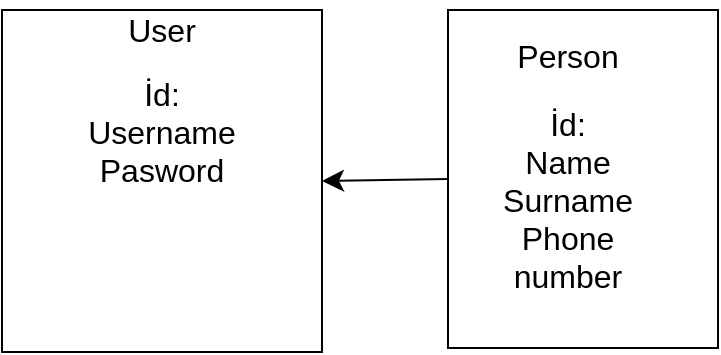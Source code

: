 <mxfile version="20.8.23" type="github">
  <diagram name="Sayfa -1" id="nlkpy8LWIew-ArmmSpb3">
    <mxGraphModel dx="1157" dy="738" grid="0" gridSize="10" guides="1" tooltips="1" connect="1" arrows="1" fold="1" page="0" pageScale="1" pageWidth="827" pageHeight="1169" math="0" shadow="0">
      <root>
        <mxCell id="0" />
        <mxCell id="1" parent="0" />
        <mxCell id="53bQCzHaPftQHxTx8_oJ-1" value="" style="whiteSpace=wrap;html=1;fontSize=16;" vertex="1" parent="1">
          <mxGeometry x="519" y="-115" width="135" height="169" as="geometry" />
        </mxCell>
        <mxCell id="53bQCzHaPftQHxTx8_oJ-3" value="Person&lt;br&gt;" style="text;strokeColor=none;fillColor=none;html=1;align=center;verticalAlign=middle;whiteSpace=wrap;rounded=0;fontSize=16;" vertex="1" parent="1">
          <mxGeometry x="549" y="-107" width="60" height="30" as="geometry" />
        </mxCell>
        <mxCell id="53bQCzHaPftQHxTx8_oJ-4" value="İd:&lt;br&gt;Name&lt;br&gt;Surname&lt;br&gt;Phone number" style="text;strokeColor=none;fillColor=none;html=1;align=center;verticalAlign=middle;whiteSpace=wrap;rounded=0;fontSize=16;" vertex="1" parent="1">
          <mxGeometry x="549" y="-35" width="60" height="30" as="geometry" />
        </mxCell>
        <mxCell id="53bQCzHaPftQHxTx8_oJ-5" value="" style="rounded=0;whiteSpace=wrap;html=1;fontSize=16;" vertex="1" parent="1">
          <mxGeometry x="296" y="-115" width="160" height="171" as="geometry" />
        </mxCell>
        <mxCell id="53bQCzHaPftQHxTx8_oJ-6" value="" style="edgeStyle=none;orthogonalLoop=1;jettySize=auto;html=1;rounded=0;fontSize=12;startSize=8;endSize=8;curved=1;exitX=0;exitY=0.5;exitDx=0;exitDy=0;entryX=1;entryY=0.5;entryDx=0;entryDy=0;" edge="1" parent="1" source="53bQCzHaPftQHxTx8_oJ-1" target="53bQCzHaPftQHxTx8_oJ-5">
          <mxGeometry width="120" relative="1" as="geometry">
            <mxPoint x="392" y="-37" as="sourcePoint" />
            <mxPoint x="479" y="-30" as="targetPoint" />
            <Array as="points" />
          </mxGeometry>
        </mxCell>
        <mxCell id="53bQCzHaPftQHxTx8_oJ-7" value="User" style="text;strokeColor=none;fillColor=none;html=1;align=center;verticalAlign=middle;whiteSpace=wrap;rounded=0;fontSize=16;" vertex="1" parent="1">
          <mxGeometry x="346" y="-120" width="60" height="30" as="geometry" />
        </mxCell>
        <mxCell id="53bQCzHaPftQHxTx8_oJ-8" value="İd:&lt;br&gt;Username&lt;br&gt;Pasword" style="text;strokeColor=none;fillColor=none;html=1;align=center;verticalAlign=middle;whiteSpace=wrap;rounded=0;fontSize=16;" vertex="1" parent="1">
          <mxGeometry x="346" y="-69" width="60" height="30" as="geometry" />
        </mxCell>
      </root>
    </mxGraphModel>
  </diagram>
</mxfile>
